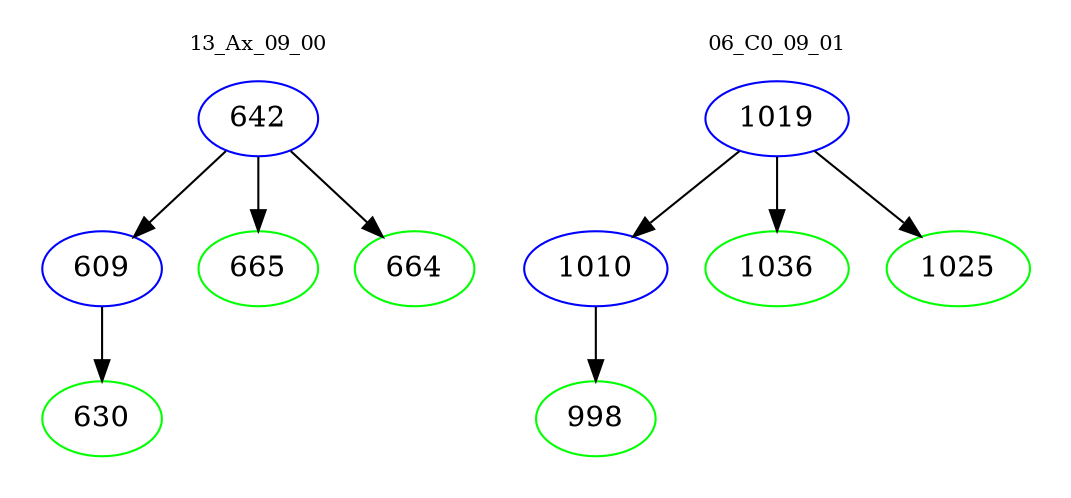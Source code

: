 digraph{
subgraph cluster_0 {
color = white
label = "13_Ax_09_00";
fontsize=10;
T0_642 [label="642", color="blue"]
T0_642 -> T0_609 [color="black"]
T0_609 [label="609", color="blue"]
T0_609 -> T0_630 [color="black"]
T0_630 [label="630", color="green"]
T0_642 -> T0_665 [color="black"]
T0_665 [label="665", color="green"]
T0_642 -> T0_664 [color="black"]
T0_664 [label="664", color="green"]
}
subgraph cluster_1 {
color = white
label = "06_C0_09_01";
fontsize=10;
T1_1019 [label="1019", color="blue"]
T1_1019 -> T1_1010 [color="black"]
T1_1010 [label="1010", color="blue"]
T1_1010 -> T1_998 [color="black"]
T1_998 [label="998", color="green"]
T1_1019 -> T1_1036 [color="black"]
T1_1036 [label="1036", color="green"]
T1_1019 -> T1_1025 [color="black"]
T1_1025 [label="1025", color="green"]
}
}

